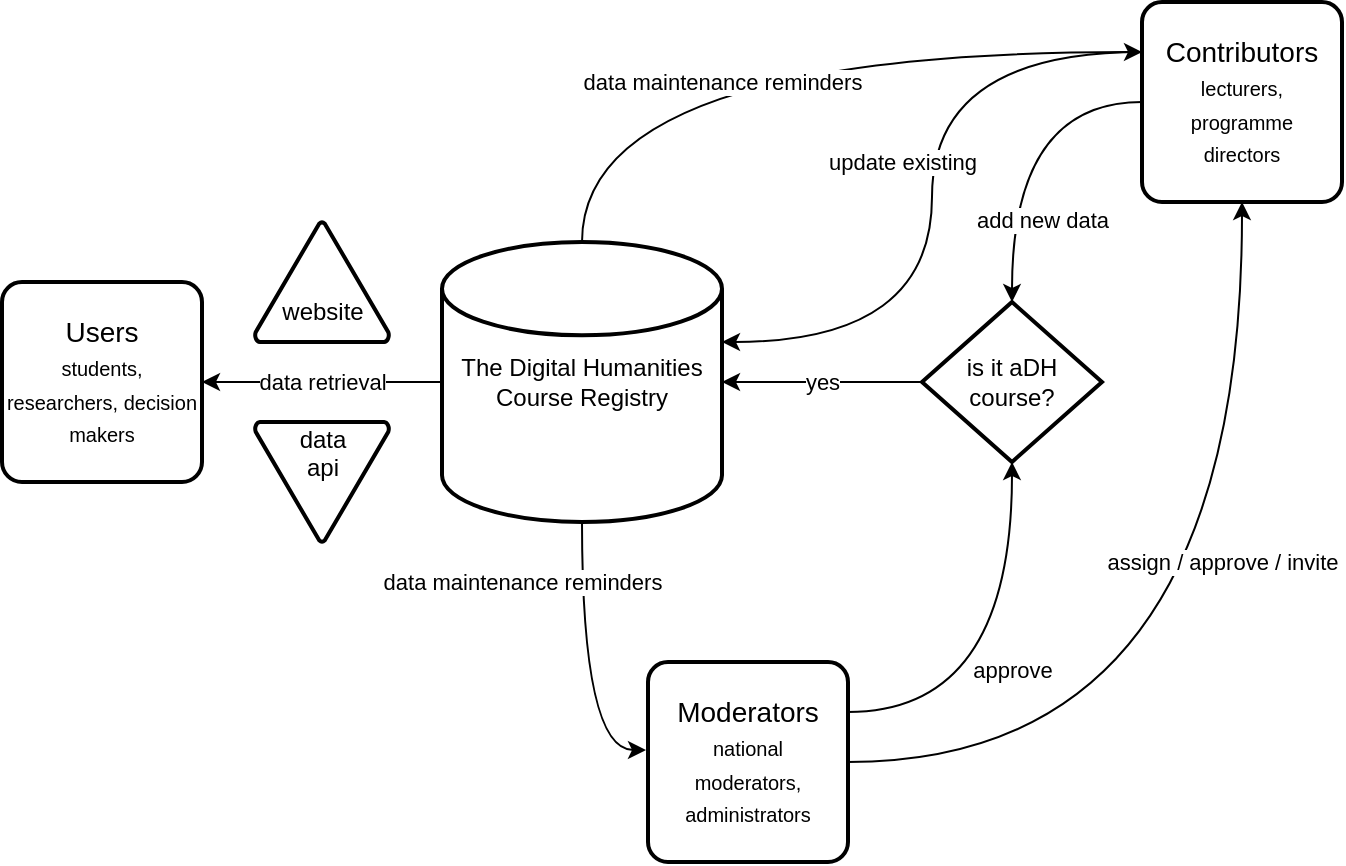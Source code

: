 <mxfile version="10.6.0" type="github"><diagram id="stL3Drc2gj-xAjcKGC8m" name="Page-1"><mxGraphModel dx="1080" dy="444" grid="1" gridSize="10" guides="1" tooltips="1" connect="1" arrows="1" fold="1" page="1" pageScale="1" pageWidth="827" pageHeight="1169" math="0" shadow="0"><root><mxCell id="0"/><mxCell id="1" parent="0"/><mxCell id="T9RA8Pc9jalMW50O1_5D-5" value="data retrieval" style="edgeStyle=orthogonalEdgeStyle;rounded=0;orthogonalLoop=1;jettySize=auto;html=1;exitX=0;exitY=0.5;exitDx=0;exitDy=0;entryX=1;entryY=0.5;entryDx=0;entryDy=0;elbow=vertical;curved=1;" parent="1" source="T9RA8Pc9jalMW50O1_5D-1" target="T9RA8Pc9jalMW50O1_5D-2" edge="1"><mxGeometry relative="1" as="geometry"><mxPoint as="offset"/></mxGeometry></mxCell><mxCell id="T9RA8Pc9jalMW50O1_5D-13" value="data maintenance reminders" style="edgeStyle=orthogonalEdgeStyle;curved=1;rounded=0;orthogonalLoop=1;jettySize=auto;html=1;exitX=0.5;exitY=0;exitDx=0;exitDy=0;entryX=0;entryY=0.25;entryDx=0;entryDy=0;" parent="1" source="T9RA8Pc9jalMW50O1_5D-1" target="T9RA8Pc9jalMW50O1_5D-3" edge="1"><mxGeometry x="-0.12" y="-15" relative="1" as="geometry"><mxPoint as="offset"/></mxGeometry></mxCell><mxCell id="T9RA8Pc9jalMW50O1_5D-14" value="data maintenance reminders" style="edgeStyle=orthogonalEdgeStyle;curved=1;rounded=0;orthogonalLoop=1;jettySize=auto;html=1;exitX=0.5;exitY=1;exitDx=0;exitDy=0;entryX=-0.01;entryY=0.44;entryDx=0;entryDy=0;entryPerimeter=0;" parent="1" source="T9RA8Pc9jalMW50O1_5D-1" target="T9RA8Pc9jalMW50O1_5D-4" edge="1"><mxGeometry x="-0.589" y="-30" relative="1" as="geometry"><mxPoint as="offset"/></mxGeometry></mxCell><mxCell id="T9RA8Pc9jalMW50O1_5D-1" value="The Digital Humanities Course Registry" style="strokeWidth=2;html=1;shape=mxgraph.flowchart.database;whiteSpace=wrap;fontFamily=Helvetica;fontSize=12;fontColor=#000000;align=center;strokeColor=#000000;fillColor=#ffffff;" parent="1" vertex="1"><mxGeometry x="260" y="250" width="140" height="140" as="geometry"/></mxCell><mxCell id="T9RA8Pc9jalMW50O1_5D-2" value="&lt;div&gt;Users&lt;/div&gt;&lt;div&gt;&lt;font style=&quot;font-size: 10px&quot;&gt;students, researchers, decision makers&lt;/font&gt;&lt;br&gt;&lt;/div&gt;" style="strokeWidth=2;rounded=1;arcSize=10;whiteSpace=wrap;html=1;align=center;fontSize=14;" parent="1" vertex="1"><mxGeometry x="40" y="270" width="100" height="100" as="geometry"/></mxCell><mxCell id="T9RA8Pc9jalMW50O1_5D-11" value="add new data" style="edgeStyle=orthogonalEdgeStyle;curved=1;rounded=0;orthogonalLoop=1;jettySize=auto;html=1;exitX=0;exitY=0.5;exitDx=0;exitDy=0;entryX=0.5;entryY=0;entryDx=0;entryDy=0;entryPerimeter=0;" parent="1" source="T9RA8Pc9jalMW50O1_5D-3" target="T9RA8Pc9jalMW50O1_5D-10" edge="1"><mxGeometry x="0.5" y="15" relative="1" as="geometry"><mxPoint as="offset"/></mxGeometry></mxCell><mxCell id="T9RA8Pc9jalMW50O1_5D-15" value="update existing" style="edgeStyle=orthogonalEdgeStyle;curved=1;rounded=0;orthogonalLoop=1;jettySize=auto;html=1;exitX=0;exitY=0.25;exitDx=0;exitDy=0;entryX=1;entryY=0.357;entryDx=0;entryDy=0;entryPerimeter=0;" parent="1" source="T9RA8Pc9jalMW50O1_5D-3" target="T9RA8Pc9jalMW50O1_5D-1" edge="1"><mxGeometry x="-0.408" y="57" relative="1" as="geometry"><mxPoint x="-72" y="55" as="offset"/></mxGeometry></mxCell><mxCell id="T9RA8Pc9jalMW50O1_5D-3" value="&lt;div&gt;Contributors&lt;/div&gt;&lt;div&gt;&lt;font style=&quot;font-size: 10px&quot;&gt;lecturers,&lt;/font&gt;&lt;/div&gt;&lt;div&gt;&lt;font style=&quot;font-size: 10px&quot;&gt;programme&lt;/font&gt;&lt;/div&gt;&lt;div&gt;&lt;font style=&quot;font-size: 10px&quot;&gt;directors&lt;/font&gt;&lt;br&gt;&lt;/div&gt;" style="strokeWidth=2;rounded=1;arcSize=10;whiteSpace=wrap;html=1;align=center;fontSize=14;" parent="1" vertex="1"><mxGeometry x="610" y="130" width="100" height="100" as="geometry"/></mxCell><mxCell id="T9RA8Pc9jalMW50O1_5D-7" value="assign / approve / invite" style="edgeStyle=orthogonalEdgeStyle;curved=1;rounded=0;orthogonalLoop=1;jettySize=auto;html=1;exitX=1;exitY=0.5;exitDx=0;exitDy=0;" parent="1" source="T9RA8Pc9jalMW50O1_5D-4" target="T9RA8Pc9jalMW50O1_5D-3" edge="1"><mxGeometry x="0.245" y="10" relative="1" as="geometry"><mxPoint as="offset"/></mxGeometry></mxCell><mxCell id="T9RA8Pc9jalMW50O1_5D-9" value="approve" style="edgeStyle=orthogonalEdgeStyle;curved=1;rounded=0;orthogonalLoop=1;jettySize=auto;html=1;exitX=1;exitY=0.25;exitDx=0;exitDy=0;entryX=0.5;entryY=1;entryDx=0;entryDy=0;entryPerimeter=0;" parent="1" source="T9RA8Pc9jalMW50O1_5D-4" target="T9RA8Pc9jalMW50O1_5D-10" edge="1"><mxGeometry relative="1" as="geometry"><mxPoint x="540" y="240" as="targetPoint"/></mxGeometry></mxCell><mxCell id="T9RA8Pc9jalMW50O1_5D-4" value="&lt;div&gt;Moderators&lt;/div&gt;&lt;div&gt;&lt;font style=&quot;font-size: 10px&quot;&gt;national&lt;/font&gt;&lt;/div&gt;&lt;div&gt;&lt;font style=&quot;font-size: 10px&quot;&gt;moderators,&lt;/font&gt;&lt;/div&gt;&lt;div&gt;&lt;font style=&quot;font-size: 10px&quot;&gt;administrators&lt;/font&gt;&lt;br&gt;&lt;/div&gt;" style="strokeWidth=2;rounded=1;arcSize=10;whiteSpace=wrap;html=1;align=center;fontSize=14;" parent="1" vertex="1"><mxGeometry x="363" y="460" width="100" height="100" as="geometry"/></mxCell><mxCell id="T9RA8Pc9jalMW50O1_5D-12" value="yes" style="edgeStyle=orthogonalEdgeStyle;curved=1;rounded=0;orthogonalLoop=1;jettySize=auto;html=1;exitX=0;exitY=0.5;exitDx=0;exitDy=0;exitPerimeter=0;" parent="1" source="T9RA8Pc9jalMW50O1_5D-10" target="T9RA8Pc9jalMW50O1_5D-1" edge="1"><mxGeometry relative="1" as="geometry"/></mxCell><mxCell id="T9RA8Pc9jalMW50O1_5D-10" value="is it aDH course?" style="strokeWidth=2;html=1;shape=mxgraph.flowchart.decision;whiteSpace=wrap;" parent="1" vertex="1"><mxGeometry x="500" y="280" width="90" height="80" as="geometry"/></mxCell><mxCell id="0VQ4Zzx3dL6mdPOG1dGb-2" value="&lt;div&gt;&lt;br&gt;&lt;/div&gt;&lt;div&gt;&lt;br&gt;&lt;/div&gt;&lt;div&gt;website&lt;/div&gt;" style="strokeWidth=2;html=1;shape=mxgraph.flowchart.extract_or_measurement;whiteSpace=wrap;" vertex="1" parent="1"><mxGeometry x="166.5" y="240" width="67" height="60" as="geometry"/></mxCell><mxCell id="0VQ4Zzx3dL6mdPOG1dGb-4" value="&lt;div&gt;data&lt;/div&gt;&lt;div&gt;api&lt;/div&gt;&lt;div&gt;&lt;br&gt;&lt;/div&gt;&lt;div&gt;&lt;br&gt;&lt;/div&gt;" style="strokeWidth=2;html=1;shape=mxgraph.flowchart.extract_or_measurement;whiteSpace=wrap;rotation=0;direction=west;" vertex="1" parent="1"><mxGeometry x="166.5" y="340" width="67" height="60" as="geometry"/></mxCell></root></mxGraphModel></diagram></mxfile>